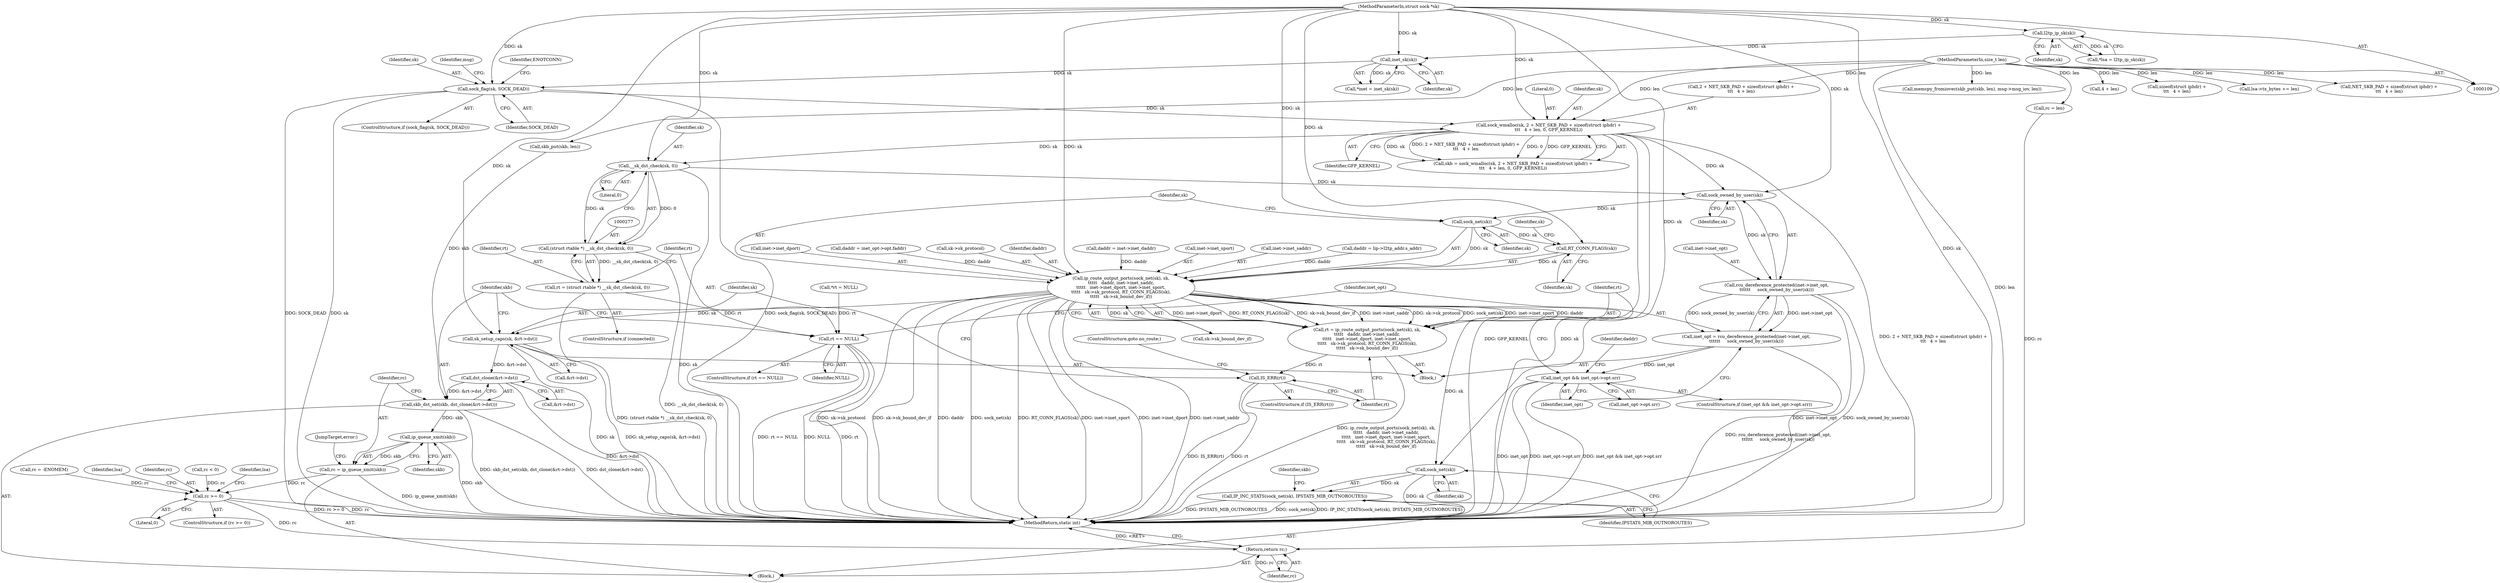 digraph "0_linux_f6d8bd051c391c1c0458a30b2a7abcd939329259_34@pointer" {
"1000278" [label="(Call,__sk_dst_check(sk, 0))"];
"1000215" [label="(Call,sock_wmalloc(sk, 2 + NET_SKB_PAD + sizeof(struct iphdr) +\n\t\t\t   4 + len, 0, GFP_KERNEL))"];
"1000137" [label="(Call,sock_flag(sk, SOCK_DEAD))"];
"1000125" [label="(Call,inet_sk(sk))"];
"1000120" [label="(Call,l2tp_ip_sk(sk))"];
"1000111" [label="(MethodParameterIn,struct sock *sk)"];
"1000113" [label="(MethodParameterIn,size_t len)"];
"1000276" [label="(Call,(struct rtable *) __sk_dst_check(sk, 0))"];
"1000274" [label="(Call,rt = (struct rtable *) __sk_dst_check(sk, 0))"];
"1000282" [label="(Call,rt == NULL)"];
"1000293" [label="(Call,sock_owned_by_user(sk))"];
"1000289" [label="(Call,rcu_dereference_protected(inet->inet_opt,\n\t\t\t\t\t\t     sock_owned_by_user(sk)))"];
"1000287" [label="(Call,inet_opt = rcu_dereference_protected(inet->inet_opt,\n\t\t\t\t\t\t     sock_owned_by_user(sk)))"];
"1000296" [label="(Call,inet_opt && inet_opt->opt.srr)"];
"1000313" [label="(Call,sock_net(sk))"];
"1000312" [label="(Call,ip_route_output_ports(sock_net(sk), sk,\n\t\t\t\t\t   daddr, inet->inet_saddr,\n\t\t\t\t\t   inet->inet_dport, inet->inet_sport,\n\t\t\t\t\t   sk->sk_protocol, RT_CONN_FLAGS(sk),\n\t\t\t\t\t   sk->sk_bound_dev_if))"];
"1000310" [label="(Call,rt = ip_route_output_ports(sock_net(sk), sk,\n\t\t\t\t\t   daddr, inet->inet_saddr,\n\t\t\t\t\t   inet->inet_dport, inet->inet_sport,\n\t\t\t\t\t   sk->sk_protocol, RT_CONN_FLAGS(sk),\n\t\t\t\t\t   sk->sk_bound_dev_if))"];
"1000335" [label="(Call,IS_ERR(rt))"];
"1000338" [label="(Call,sk_setup_caps(sk, &rt->dst))"];
"1000346" [label="(Call,dst_clone(&rt->dst))"];
"1000344" [label="(Call,skb_dst_set(skb, dst_clone(&rt->dst)))"];
"1000353" [label="(Call,ip_queue_xmit(skb))"];
"1000351" [label="(Call,rc = ip_queue_xmit(skb))"];
"1000357" [label="(Call,rc >= 0)"];
"1000379" [label="(Return,return rc;)"];
"1000383" [label="(Call,sock_net(sk))"];
"1000382" [label="(Call,IP_INC_STATS(sock_net(sk), IPSTATS_MIB_OUTNOROUTES))"];
"1000329" [label="(Call,RT_CONN_FLAGS(sk))"];
"1000136" [label="(ControlStructure,if (sock_flag(sk, SOCK_DEAD)))"];
"1000228" [label="(Identifier,GFP_KERNEL)"];
"1000139" [label="(Identifier,SOCK_DEAD)"];
"1000142" [label="(Identifier,ENOTCONN)"];
"1000213" [label="(Call,skb = sock_wmalloc(sk, 2 + NET_SKB_PAD + sizeof(struct iphdr) +\n\t\t\t   4 + len, 0, GFP_KERNEL))"];
"1000298" [label="(Call,inet_opt->opt.srr)"];
"1000290" [label="(Call,inet->inet_opt)"];
"1000121" [label="(Identifier,sk)"];
"1000340" [label="(Call,&rt->dst)"];
"1000296" [label="(Call,inet_opt && inet_opt->opt.srr)"];
"1000326" [label="(Call,sk->sk_protocol)"];
"1000224" [label="(Call,4 + len)"];
"1000114" [label="(Block,)"];
"1000313" [label="(Call,sock_net(sk))"];
"1000316" [label="(Identifier,daddr)"];
"1000201" [label="(Call,daddr = inet->inet_daddr)"];
"1000380" [label="(Identifier,rc)"];
"1000356" [label="(ControlStructure,if (rc >= 0))"];
"1000221" [label="(Call,sizeof(struct iphdr) +\n\t\t\t   4 + len)"];
"1000209" [label="(Call,rc = -ENOMEM)"];
"1000370" [label="(Call,rc = len)"];
"1000295" [label="(ControlStructure,if (inet_opt && inet_opt->opt.srr))"];
"1000363" [label="(Identifier,lsa)"];
"1000282" [label="(Call,rt == NULL)"];
"1000125" [label="(Call,inet_sk(sk))"];
"1000344" [label="(Call,skb_dst_set(skb, dst_clone(&rt->dst)))"];
"1000330" [label="(Identifier,sk)"];
"1000276" [label="(Call,(struct rtable *) __sk_dst_check(sk, 0))"];
"1000285" [label="(Block,)"];
"1000384" [label="(Identifier,sk)"];
"1000215" [label="(Call,sock_wmalloc(sk, 2 + NET_SKB_PAD + sizeof(struct iphdr) +\n\t\t\t   4 + len, 0, GFP_KERNEL))"];
"1000338" [label="(Call,sk_setup_caps(sk, &rt->dst))"];
"1000323" [label="(Call,inet->inet_sport)"];
"1000355" [label="(JumpTarget,error:)"];
"1000365" [label="(Call,lsa->tx_bytes += len)"];
"1000331" [label="(Call,sk->sk_bound_dev_if)"];
"1000358" [label="(Identifier,rc)"];
"1000280" [label="(Literal,0)"];
"1000293" [label="(Call,sock_owned_by_user(sk))"];
"1000379" [label="(Return,return rc;)"];
"1000219" [label="(Call,NET_SKB_PAD + sizeof(struct iphdr) +\n\t\t\t   4 + len)"];
"1000111" [label="(MethodParameterIn,struct sock *sk)"];
"1000310" [label="(Call,rt = ip_route_output_ports(sock_net(sk), sk,\n\t\t\t\t\t   daddr, inet->inet_saddr,\n\t\t\t\t\t   inet->inet_dport, inet->inet_sport,\n\t\t\t\t\t   sk->sk_protocol, RT_CONN_FLAGS(sk),\n\t\t\t\t\t   sk->sk_bound_dev_if))"];
"1000227" [label="(Literal,0)"];
"1000383" [label="(Call,sock_net(sk))"];
"1000137" [label="(Call,sock_flag(sk, SOCK_DEAD))"];
"1000387" [label="(Identifier,skb)"];
"1000317" [label="(Call,inet->inet_saddr)"];
"1000353" [label="(Call,ip_queue_xmit(skb))"];
"1000113" [label="(MethodParameterIn,size_t len)"];
"1000265" [label="(Call,rc < 0)"];
"1000382" [label="(Call,IP_INC_STATS(sock_net(sk), IPSTATS_MIB_OUTNOROUTES))"];
"1000138" [label="(Identifier,sk)"];
"1000278" [label="(Call,__sk_dst_check(sk, 0))"];
"1000283" [label="(Identifier,rt)"];
"1000183" [label="(Call,daddr = lip->l2tp_addr.s_addr)"];
"1000352" [label="(Identifier,rc)"];
"1000256" [label="(Call,memcpy_fromiovec(skb_put(skb, len), msg->msg_iov, len))"];
"1000118" [label="(Call,*lsa = l2tp_ip_sk(sk))"];
"1000289" [label="(Call,rcu_dereference_protected(inet->inet_opt,\n\t\t\t\t\t\t     sock_owned_by_user(sk)))"];
"1000351" [label="(Call,rc = ip_queue_xmit(skb))"];
"1000357" [label="(Call,rc >= 0)"];
"1000294" [label="(Identifier,sk)"];
"1000297" [label="(Identifier,inet_opt)"];
"1000335" [label="(Call,IS_ERR(rt))"];
"1000359" [label="(Literal,0)"];
"1000287" [label="(Call,inet_opt = rcu_dereference_protected(inet->inet_opt,\n\t\t\t\t\t\t     sock_owned_by_user(sk)))"];
"1000334" [label="(ControlStructure,if (IS_ERR(rt)))"];
"1000345" [label="(Identifier,skb)"];
"1000120" [label="(Call,l2tp_ip_sk(sk))"];
"1000126" [label="(Identifier,sk)"];
"1000284" [label="(Identifier,NULL)"];
"1000339" [label="(Identifier,sk)"];
"1000354" [label="(Identifier,skb)"];
"1000128" [label="(Call,*rt = NULL)"];
"1000216" [label="(Identifier,sk)"];
"1000311" [label="(Identifier,rt)"];
"1000312" [label="(Call,ip_route_output_ports(sock_net(sk), sk,\n\t\t\t\t\t   daddr, inet->inet_saddr,\n\t\t\t\t\t   inet->inet_dport, inet->inet_sport,\n\t\t\t\t\t   sk->sk_protocol, RT_CONN_FLAGS(sk),\n\t\t\t\t\t   sk->sk_bound_dev_if))"];
"1000315" [label="(Identifier,sk)"];
"1000145" [label="(Identifier,msg)"];
"1000279" [label="(Identifier,sk)"];
"1000320" [label="(Call,inet->inet_dport)"];
"1000288" [label="(Identifier,inet_opt)"];
"1000217" [label="(Call,2 + NET_SKB_PAD + sizeof(struct iphdr) +\n\t\t\t   4 + len)"];
"1000304" [label="(Identifier,daddr)"];
"1000275" [label="(Identifier,rt)"];
"1000346" [label="(Call,dst_clone(&rt->dst))"];
"1000257" [label="(Call,skb_put(skb, len))"];
"1000303" [label="(Call,daddr = inet_opt->opt.faddr)"];
"1000347" [label="(Call,&rt->dst)"];
"1000272" [label="(ControlStructure,if (connected))"];
"1000329" [label="(Call,RT_CONN_FLAGS(sk))"];
"1000336" [label="(Identifier,rt)"];
"1000281" [label="(ControlStructure,if (rt == NULL))"];
"1000391" [label="(MethodReturn,static int)"];
"1000385" [label="(Identifier,IPSTATS_MIB_OUTNOROUTES)"];
"1000377" [label="(Identifier,lsa)"];
"1000314" [label="(Identifier,sk)"];
"1000123" [label="(Call,*inet = inet_sk(sk))"];
"1000337" [label="(ControlStructure,goto no_route;)"];
"1000332" [label="(Identifier,sk)"];
"1000274" [label="(Call,rt = (struct rtable *) __sk_dst_check(sk, 0))"];
"1000278" -> "1000276"  [label="AST: "];
"1000278" -> "1000280"  [label="CFG: "];
"1000279" -> "1000278"  [label="AST: "];
"1000280" -> "1000278"  [label="AST: "];
"1000276" -> "1000278"  [label="CFG: "];
"1000278" -> "1000391"  [label="DDG: sk"];
"1000278" -> "1000276"  [label="DDG: sk"];
"1000278" -> "1000276"  [label="DDG: 0"];
"1000215" -> "1000278"  [label="DDG: sk"];
"1000111" -> "1000278"  [label="DDG: sk"];
"1000278" -> "1000293"  [label="DDG: sk"];
"1000215" -> "1000213"  [label="AST: "];
"1000215" -> "1000228"  [label="CFG: "];
"1000216" -> "1000215"  [label="AST: "];
"1000217" -> "1000215"  [label="AST: "];
"1000227" -> "1000215"  [label="AST: "];
"1000228" -> "1000215"  [label="AST: "];
"1000213" -> "1000215"  [label="CFG: "];
"1000215" -> "1000391"  [label="DDG: sk"];
"1000215" -> "1000391"  [label="DDG: 2 + NET_SKB_PAD + sizeof(struct iphdr) +\n\t\t\t   4 + len"];
"1000215" -> "1000391"  [label="DDG: GFP_KERNEL"];
"1000215" -> "1000213"  [label="DDG: sk"];
"1000215" -> "1000213"  [label="DDG: 2 + NET_SKB_PAD + sizeof(struct iphdr) +\n\t\t\t   4 + len"];
"1000215" -> "1000213"  [label="DDG: 0"];
"1000215" -> "1000213"  [label="DDG: GFP_KERNEL"];
"1000137" -> "1000215"  [label="DDG: sk"];
"1000111" -> "1000215"  [label="DDG: sk"];
"1000113" -> "1000215"  [label="DDG: len"];
"1000215" -> "1000293"  [label="DDG: sk"];
"1000137" -> "1000136"  [label="AST: "];
"1000137" -> "1000139"  [label="CFG: "];
"1000138" -> "1000137"  [label="AST: "];
"1000139" -> "1000137"  [label="AST: "];
"1000142" -> "1000137"  [label="CFG: "];
"1000145" -> "1000137"  [label="CFG: "];
"1000137" -> "1000391"  [label="DDG: SOCK_DEAD"];
"1000137" -> "1000391"  [label="DDG: sk"];
"1000137" -> "1000391"  [label="DDG: sock_flag(sk, SOCK_DEAD)"];
"1000125" -> "1000137"  [label="DDG: sk"];
"1000111" -> "1000137"  [label="DDG: sk"];
"1000125" -> "1000123"  [label="AST: "];
"1000125" -> "1000126"  [label="CFG: "];
"1000126" -> "1000125"  [label="AST: "];
"1000123" -> "1000125"  [label="CFG: "];
"1000125" -> "1000123"  [label="DDG: sk"];
"1000120" -> "1000125"  [label="DDG: sk"];
"1000111" -> "1000125"  [label="DDG: sk"];
"1000120" -> "1000118"  [label="AST: "];
"1000120" -> "1000121"  [label="CFG: "];
"1000121" -> "1000120"  [label="AST: "];
"1000118" -> "1000120"  [label="CFG: "];
"1000120" -> "1000118"  [label="DDG: sk"];
"1000111" -> "1000120"  [label="DDG: sk"];
"1000111" -> "1000109"  [label="AST: "];
"1000111" -> "1000391"  [label="DDG: sk"];
"1000111" -> "1000293"  [label="DDG: sk"];
"1000111" -> "1000313"  [label="DDG: sk"];
"1000111" -> "1000312"  [label="DDG: sk"];
"1000111" -> "1000329"  [label="DDG: sk"];
"1000111" -> "1000338"  [label="DDG: sk"];
"1000111" -> "1000383"  [label="DDG: sk"];
"1000113" -> "1000109"  [label="AST: "];
"1000113" -> "1000391"  [label="DDG: len"];
"1000113" -> "1000217"  [label="DDG: len"];
"1000113" -> "1000219"  [label="DDG: len"];
"1000113" -> "1000221"  [label="DDG: len"];
"1000113" -> "1000224"  [label="DDG: len"];
"1000113" -> "1000257"  [label="DDG: len"];
"1000113" -> "1000256"  [label="DDG: len"];
"1000113" -> "1000365"  [label="DDG: len"];
"1000113" -> "1000370"  [label="DDG: len"];
"1000276" -> "1000274"  [label="AST: "];
"1000277" -> "1000276"  [label="AST: "];
"1000274" -> "1000276"  [label="CFG: "];
"1000276" -> "1000391"  [label="DDG: __sk_dst_check(sk, 0)"];
"1000276" -> "1000274"  [label="DDG: __sk_dst_check(sk, 0)"];
"1000274" -> "1000272"  [label="AST: "];
"1000275" -> "1000274"  [label="AST: "];
"1000283" -> "1000274"  [label="CFG: "];
"1000274" -> "1000391"  [label="DDG: (struct rtable *) __sk_dst_check(sk, 0)"];
"1000274" -> "1000282"  [label="DDG: rt"];
"1000282" -> "1000281"  [label="AST: "];
"1000282" -> "1000284"  [label="CFG: "];
"1000283" -> "1000282"  [label="AST: "];
"1000284" -> "1000282"  [label="AST: "];
"1000288" -> "1000282"  [label="CFG: "];
"1000345" -> "1000282"  [label="CFG: "];
"1000282" -> "1000391"  [label="DDG: rt == NULL"];
"1000282" -> "1000391"  [label="DDG: NULL"];
"1000282" -> "1000391"  [label="DDG: rt"];
"1000128" -> "1000282"  [label="DDG: rt"];
"1000293" -> "1000289"  [label="AST: "];
"1000293" -> "1000294"  [label="CFG: "];
"1000294" -> "1000293"  [label="AST: "];
"1000289" -> "1000293"  [label="CFG: "];
"1000293" -> "1000289"  [label="DDG: sk"];
"1000293" -> "1000313"  [label="DDG: sk"];
"1000289" -> "1000287"  [label="AST: "];
"1000290" -> "1000289"  [label="AST: "];
"1000287" -> "1000289"  [label="CFG: "];
"1000289" -> "1000391"  [label="DDG: inet->inet_opt"];
"1000289" -> "1000391"  [label="DDG: sock_owned_by_user(sk)"];
"1000289" -> "1000287"  [label="DDG: inet->inet_opt"];
"1000289" -> "1000287"  [label="DDG: sock_owned_by_user(sk)"];
"1000287" -> "1000285"  [label="AST: "];
"1000288" -> "1000287"  [label="AST: "];
"1000297" -> "1000287"  [label="CFG: "];
"1000287" -> "1000391"  [label="DDG: rcu_dereference_protected(inet->inet_opt,\n\t\t\t\t\t\t     sock_owned_by_user(sk))"];
"1000287" -> "1000296"  [label="DDG: inet_opt"];
"1000296" -> "1000295"  [label="AST: "];
"1000296" -> "1000297"  [label="CFG: "];
"1000296" -> "1000298"  [label="CFG: "];
"1000297" -> "1000296"  [label="AST: "];
"1000298" -> "1000296"  [label="AST: "];
"1000304" -> "1000296"  [label="CFG: "];
"1000311" -> "1000296"  [label="CFG: "];
"1000296" -> "1000391"  [label="DDG: inet_opt->opt.srr"];
"1000296" -> "1000391"  [label="DDG: inet_opt && inet_opt->opt.srr"];
"1000296" -> "1000391"  [label="DDG: inet_opt"];
"1000313" -> "1000312"  [label="AST: "];
"1000313" -> "1000314"  [label="CFG: "];
"1000314" -> "1000313"  [label="AST: "];
"1000315" -> "1000313"  [label="CFG: "];
"1000313" -> "1000312"  [label="DDG: sk"];
"1000313" -> "1000329"  [label="DDG: sk"];
"1000312" -> "1000310"  [label="AST: "];
"1000312" -> "1000331"  [label="CFG: "];
"1000315" -> "1000312"  [label="AST: "];
"1000316" -> "1000312"  [label="AST: "];
"1000317" -> "1000312"  [label="AST: "];
"1000320" -> "1000312"  [label="AST: "];
"1000323" -> "1000312"  [label="AST: "];
"1000326" -> "1000312"  [label="AST: "];
"1000329" -> "1000312"  [label="AST: "];
"1000331" -> "1000312"  [label="AST: "];
"1000310" -> "1000312"  [label="CFG: "];
"1000312" -> "1000391"  [label="DDG: sk->sk_protocol"];
"1000312" -> "1000391"  [label="DDG: sk->sk_bound_dev_if"];
"1000312" -> "1000391"  [label="DDG: daddr"];
"1000312" -> "1000391"  [label="DDG: sock_net(sk)"];
"1000312" -> "1000391"  [label="DDG: RT_CONN_FLAGS(sk)"];
"1000312" -> "1000391"  [label="DDG: inet->inet_sport"];
"1000312" -> "1000391"  [label="DDG: inet->inet_dport"];
"1000312" -> "1000391"  [label="DDG: inet->inet_saddr"];
"1000312" -> "1000310"  [label="DDG: inet->inet_dport"];
"1000312" -> "1000310"  [label="DDG: RT_CONN_FLAGS(sk)"];
"1000312" -> "1000310"  [label="DDG: sk->sk_bound_dev_if"];
"1000312" -> "1000310"  [label="DDG: inet->inet_saddr"];
"1000312" -> "1000310"  [label="DDG: sk->sk_protocol"];
"1000312" -> "1000310"  [label="DDG: sock_net(sk)"];
"1000312" -> "1000310"  [label="DDG: inet->inet_sport"];
"1000312" -> "1000310"  [label="DDG: daddr"];
"1000312" -> "1000310"  [label="DDG: sk"];
"1000329" -> "1000312"  [label="DDG: sk"];
"1000303" -> "1000312"  [label="DDG: daddr"];
"1000183" -> "1000312"  [label="DDG: daddr"];
"1000201" -> "1000312"  [label="DDG: daddr"];
"1000312" -> "1000338"  [label="DDG: sk"];
"1000312" -> "1000383"  [label="DDG: sk"];
"1000310" -> "1000285"  [label="AST: "];
"1000311" -> "1000310"  [label="AST: "];
"1000336" -> "1000310"  [label="CFG: "];
"1000310" -> "1000391"  [label="DDG: ip_route_output_ports(sock_net(sk), sk,\n\t\t\t\t\t   daddr, inet->inet_saddr,\n\t\t\t\t\t   inet->inet_dport, inet->inet_sport,\n\t\t\t\t\t   sk->sk_protocol, RT_CONN_FLAGS(sk),\n\t\t\t\t\t   sk->sk_bound_dev_if)"];
"1000310" -> "1000335"  [label="DDG: rt"];
"1000335" -> "1000334"  [label="AST: "];
"1000335" -> "1000336"  [label="CFG: "];
"1000336" -> "1000335"  [label="AST: "];
"1000337" -> "1000335"  [label="CFG: "];
"1000339" -> "1000335"  [label="CFG: "];
"1000335" -> "1000391"  [label="DDG: rt"];
"1000335" -> "1000391"  [label="DDG: IS_ERR(rt)"];
"1000338" -> "1000285"  [label="AST: "];
"1000338" -> "1000340"  [label="CFG: "];
"1000339" -> "1000338"  [label="AST: "];
"1000340" -> "1000338"  [label="AST: "];
"1000345" -> "1000338"  [label="CFG: "];
"1000338" -> "1000391"  [label="DDG: sk"];
"1000338" -> "1000391"  [label="DDG: sk_setup_caps(sk, &rt->dst)"];
"1000338" -> "1000346"  [label="DDG: &rt->dst"];
"1000346" -> "1000344"  [label="AST: "];
"1000346" -> "1000347"  [label="CFG: "];
"1000347" -> "1000346"  [label="AST: "];
"1000344" -> "1000346"  [label="CFG: "];
"1000346" -> "1000391"  [label="DDG: &rt->dst"];
"1000346" -> "1000344"  [label="DDG: &rt->dst"];
"1000344" -> "1000114"  [label="AST: "];
"1000345" -> "1000344"  [label="AST: "];
"1000352" -> "1000344"  [label="CFG: "];
"1000344" -> "1000391"  [label="DDG: skb_dst_set(skb, dst_clone(&rt->dst))"];
"1000344" -> "1000391"  [label="DDG: dst_clone(&rt->dst)"];
"1000257" -> "1000344"  [label="DDG: skb"];
"1000344" -> "1000353"  [label="DDG: skb"];
"1000353" -> "1000351"  [label="AST: "];
"1000353" -> "1000354"  [label="CFG: "];
"1000354" -> "1000353"  [label="AST: "];
"1000351" -> "1000353"  [label="CFG: "];
"1000353" -> "1000391"  [label="DDG: skb"];
"1000353" -> "1000351"  [label="DDG: skb"];
"1000351" -> "1000114"  [label="AST: "];
"1000352" -> "1000351"  [label="AST: "];
"1000355" -> "1000351"  [label="CFG: "];
"1000351" -> "1000391"  [label="DDG: ip_queue_xmit(skb)"];
"1000351" -> "1000357"  [label="DDG: rc"];
"1000357" -> "1000356"  [label="AST: "];
"1000357" -> "1000359"  [label="CFG: "];
"1000358" -> "1000357"  [label="AST: "];
"1000359" -> "1000357"  [label="AST: "];
"1000363" -> "1000357"  [label="CFG: "];
"1000377" -> "1000357"  [label="CFG: "];
"1000357" -> "1000391"  [label="DDG: rc >= 0"];
"1000357" -> "1000391"  [label="DDG: rc"];
"1000209" -> "1000357"  [label="DDG: rc"];
"1000265" -> "1000357"  [label="DDG: rc"];
"1000357" -> "1000379"  [label="DDG: rc"];
"1000379" -> "1000114"  [label="AST: "];
"1000379" -> "1000380"  [label="CFG: "];
"1000380" -> "1000379"  [label="AST: "];
"1000391" -> "1000379"  [label="CFG: "];
"1000379" -> "1000391"  [label="DDG: <RET>"];
"1000380" -> "1000379"  [label="DDG: rc"];
"1000370" -> "1000379"  [label="DDG: rc"];
"1000383" -> "1000382"  [label="AST: "];
"1000383" -> "1000384"  [label="CFG: "];
"1000384" -> "1000383"  [label="AST: "];
"1000385" -> "1000383"  [label="CFG: "];
"1000383" -> "1000391"  [label="DDG: sk"];
"1000383" -> "1000382"  [label="DDG: sk"];
"1000382" -> "1000114"  [label="AST: "];
"1000382" -> "1000385"  [label="CFG: "];
"1000385" -> "1000382"  [label="AST: "];
"1000387" -> "1000382"  [label="CFG: "];
"1000382" -> "1000391"  [label="DDG: sock_net(sk)"];
"1000382" -> "1000391"  [label="DDG: IP_INC_STATS(sock_net(sk), IPSTATS_MIB_OUTNOROUTES)"];
"1000382" -> "1000391"  [label="DDG: IPSTATS_MIB_OUTNOROUTES"];
"1000329" -> "1000330"  [label="CFG: "];
"1000330" -> "1000329"  [label="AST: "];
"1000332" -> "1000329"  [label="CFG: "];
}
